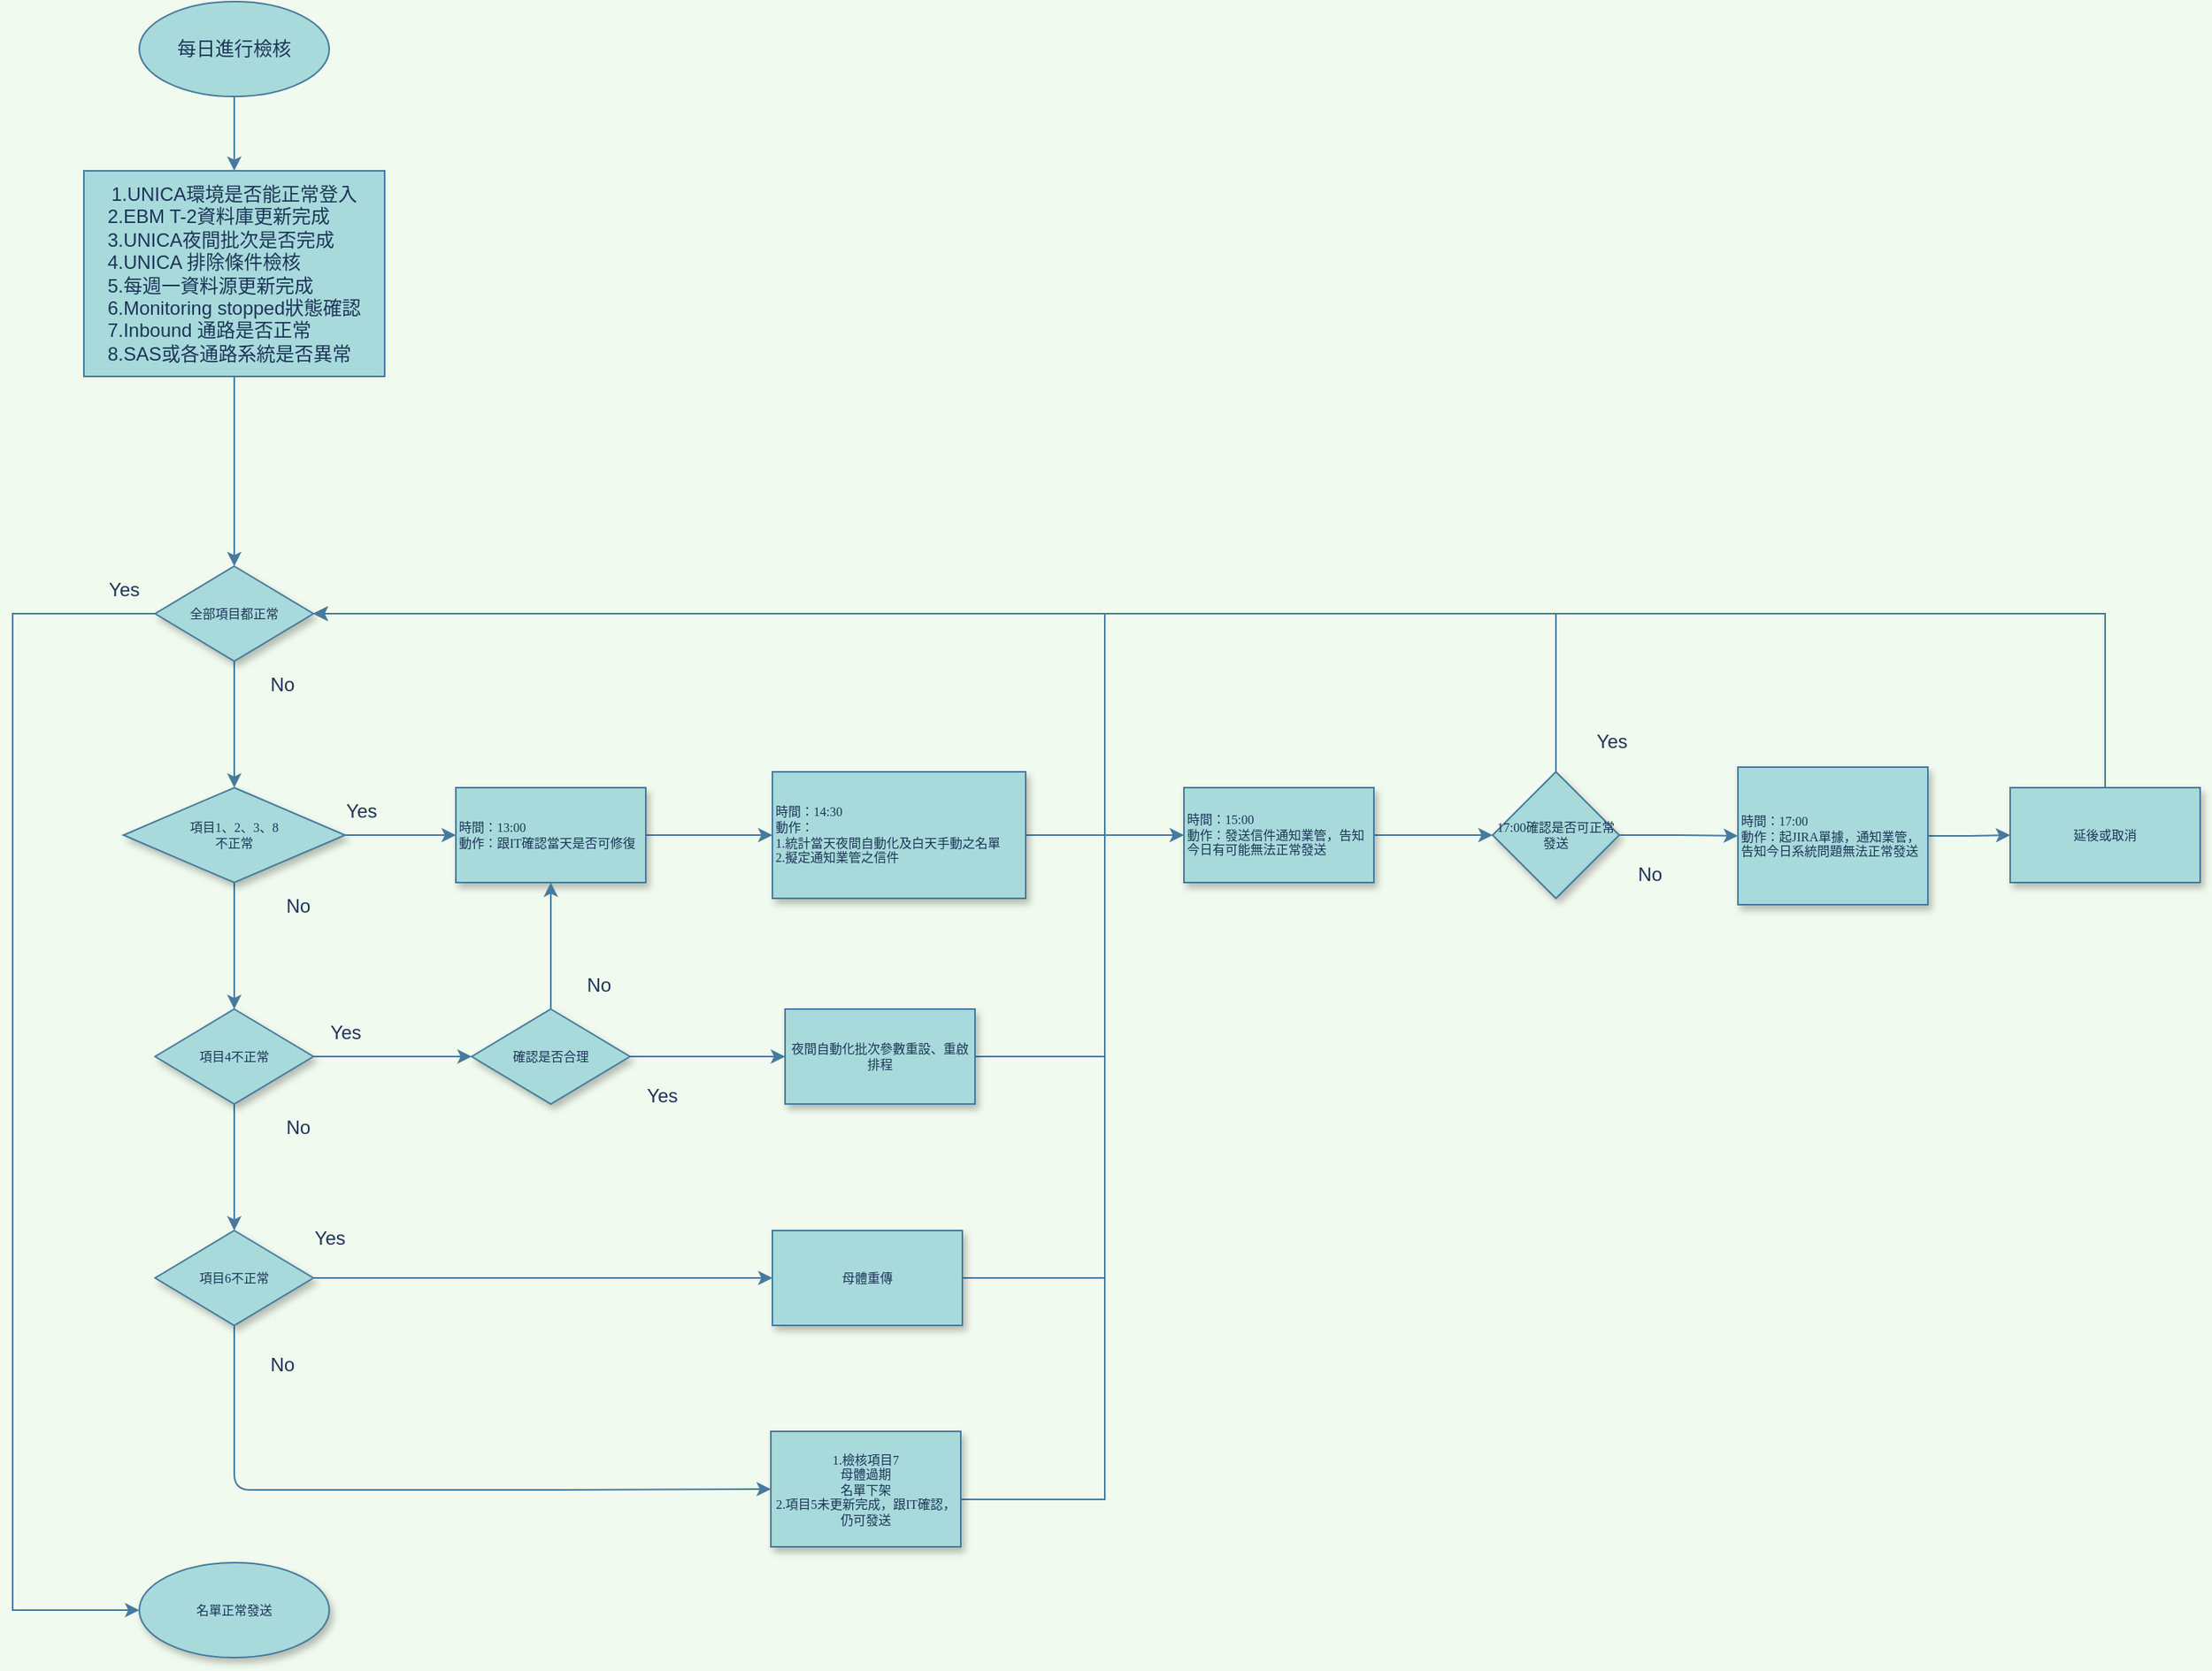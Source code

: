 <mxfile version="20.0.4" type="github">
  <diagram name="Page-1" id="edf60f1a-56cd-e834-aa8a-f176f3a09ee4">
    <mxGraphModel dx="1408" dy="1648" grid="1" gridSize="10" guides="1" tooltips="1" connect="1" arrows="1" fold="1" page="1" pageScale="1" pageWidth="1600" pageHeight="900" background="#F1FAEE" math="0" shadow="0">
      <root>
        <mxCell id="0" />
        <mxCell id="1" parent="0" />
        <mxCell id="rSqbwyXY5E-z53X81SUt-7" value="" style="edgeStyle=orthogonalEdgeStyle;rounded=0;orthogonalLoop=1;jettySize=auto;html=1;fontSize=12;labelBackgroundColor=#F1FAEE;strokeColor=#457B9D;fontColor=#1D3557;" parent="1" source="60e70716793133e9-5" target="rSqbwyXY5E-z53X81SUt-6" edge="1">
          <mxGeometry relative="1" as="geometry" />
        </mxCell>
        <mxCell id="rSqbwyXY5E-z53X81SUt-25" style="edgeStyle=orthogonalEdgeStyle;rounded=0;orthogonalLoop=1;jettySize=auto;html=1;entryX=0;entryY=0.5;entryDx=0;entryDy=0;fontSize=12;labelBackgroundColor=#F1FAEE;strokeColor=#457B9D;fontColor=#1D3557;" parent="1" source="60e70716793133e9-5" target="rSqbwyXY5E-z53X81SUt-22" edge="1">
          <mxGeometry relative="1" as="geometry">
            <Array as="points">
              <mxPoint x="130" y="-460" />
              <mxPoint x="130" y="170" />
              <mxPoint x="210" y="170" />
            </Array>
          </mxGeometry>
        </mxCell>
        <mxCell id="60e70716793133e9-5" value="全部項目都正常" style="rhombus;whiteSpace=wrap;html=1;rounded=0;shadow=1;labelBackgroundColor=none;strokeWidth=1;fontFamily=Verdana;fontSize=8;align=center;fillColor=#A8DADC;strokeColor=#457B9D;fontColor=#1D3557;" parent="1" vertex="1">
          <mxGeometry x="220" y="-490" width="100" height="60" as="geometry" />
        </mxCell>
        <mxCell id="KnLaKp3uKIQBUWNTWZ8N-3" value="" style="edgeStyle=orthogonalEdgeStyle;curved=0;rounded=1;sketch=0;orthogonalLoop=1;jettySize=auto;html=1;fontColor=#1D3557;strokeColor=#457B9D;fillColor=#A8DADC;" edge="1" parent="1" source="rSqbwyXY5E-z53X81SUt-1" target="KnLaKp3uKIQBUWNTWZ8N-2">
          <mxGeometry relative="1" as="geometry" />
        </mxCell>
        <mxCell id="rSqbwyXY5E-z53X81SUt-1" value="每日進行檢核" style="ellipse;whiteSpace=wrap;html=1;fillColor=#A8DADC;strokeColor=#457B9D;fontColor=#1D3557;" parent="1" vertex="1">
          <mxGeometry x="210" y="-847" width="120" height="60" as="geometry" />
        </mxCell>
        <mxCell id="rSqbwyXY5E-z53X81SUt-10" value="" style="edgeStyle=orthogonalEdgeStyle;rounded=0;orthogonalLoop=1;jettySize=auto;html=1;fontSize=12;labelBackgroundColor=#F1FAEE;strokeColor=#457B9D;fontColor=#1D3557;" parent="1" source="rSqbwyXY5E-z53X81SUt-6" target="rSqbwyXY5E-z53X81SUt-9" edge="1">
          <mxGeometry relative="1" as="geometry" />
        </mxCell>
        <mxCell id="rSqbwyXY5E-z53X81SUt-15" value="" style="edgeStyle=orthogonalEdgeStyle;rounded=0;orthogonalLoop=1;jettySize=auto;html=1;fontSize=12;labelBackgroundColor=#F1FAEE;strokeColor=#457B9D;fontColor=#1D3557;" parent="1" source="rSqbwyXY5E-z53X81SUt-6" target="rSqbwyXY5E-z53X81SUt-14" edge="1">
          <mxGeometry relative="1" as="geometry" />
        </mxCell>
        <mxCell id="rSqbwyXY5E-z53X81SUt-6" value="項目1、2、3、8&lt;br&gt;不正常" style="rhombus;whiteSpace=wrap;html=1;rounded=0;shadow=1;labelBackgroundColor=none;strokeWidth=1;fontFamily=Verdana;fontSize=8;align=center;fillColor=#A8DADC;strokeColor=#457B9D;fontColor=#1D3557;" parent="1" vertex="1">
          <mxGeometry x="200" y="-350" width="140" height="60" as="geometry" />
        </mxCell>
        <mxCell id="rSqbwyXY5E-z53X81SUt-27" value="" style="edgeStyle=orthogonalEdgeStyle;rounded=0;orthogonalLoop=1;jettySize=auto;html=1;fontSize=12;labelBackgroundColor=#F1FAEE;strokeColor=#457B9D;fontColor=#1D3557;" parent="1" source="rSqbwyXY5E-z53X81SUt-9" target="rSqbwyXY5E-z53X81SUt-26" edge="1">
          <mxGeometry relative="1" as="geometry" />
        </mxCell>
        <mxCell id="rSqbwyXY5E-z53X81SUt-9" value="&lt;div&gt;&lt;span style=&quot;font-size: 8px;&quot;&gt;時間：13:00&lt;/span&gt;&lt;/div&gt;&lt;div&gt;&lt;span style=&quot;font-size: 8px;&quot;&gt;動作：跟IT確認當天是否可修復&lt;/span&gt;&lt;/div&gt;" style="whiteSpace=wrap;html=1;fontSize=8;fontFamily=Verdana;rounded=0;shadow=1;labelBackgroundColor=none;strokeWidth=1;align=left;fillColor=#A8DADC;strokeColor=#457B9D;fontColor=#1D3557;" parent="1" vertex="1">
          <mxGeometry x="410" y="-350" width="120" height="60" as="geometry" />
        </mxCell>
        <mxCell id="rSqbwyXY5E-z53X81SUt-13" value="Yes" style="text;html=1;resizable=0;autosize=1;align=center;verticalAlign=middle;points=[];fillColor=none;strokeColor=none;rounded=0;fontSize=12;fontColor=#1D3557;" parent="1" vertex="1">
          <mxGeometry x="330" y="-350" width="40" height="30" as="geometry" />
        </mxCell>
        <mxCell id="rSqbwyXY5E-z53X81SUt-17" value="" style="edgeStyle=orthogonalEdgeStyle;rounded=0;orthogonalLoop=1;jettySize=auto;html=1;fontSize=12;labelBackgroundColor=#F1FAEE;strokeColor=#457B9D;fontColor=#1D3557;" parent="1" source="rSqbwyXY5E-z53X81SUt-14" target="rSqbwyXY5E-z53X81SUt-16" edge="1">
          <mxGeometry relative="1" as="geometry" />
        </mxCell>
        <mxCell id="rSqbwyXY5E-z53X81SUt-52" value="" style="edgeStyle=orthogonalEdgeStyle;rounded=0;orthogonalLoop=1;jettySize=auto;html=1;fontSize=12;labelBackgroundColor=#F1FAEE;strokeColor=#457B9D;fontColor=#1D3557;" parent="1" source="rSqbwyXY5E-z53X81SUt-14" target="rSqbwyXY5E-z53X81SUt-51" edge="1">
          <mxGeometry relative="1" as="geometry" />
        </mxCell>
        <mxCell id="rSqbwyXY5E-z53X81SUt-14" value="項目4不正常" style="rhombus;whiteSpace=wrap;html=1;rounded=0;shadow=1;labelBackgroundColor=none;strokeWidth=1;fontFamily=Verdana;fontSize=8;align=center;fillColor=#A8DADC;strokeColor=#457B9D;fontColor=#1D3557;" parent="1" vertex="1">
          <mxGeometry x="220" y="-210" width="100" height="60" as="geometry" />
        </mxCell>
        <mxCell id="rSqbwyXY5E-z53X81SUt-20" value="" style="edgeStyle=orthogonalEdgeStyle;rounded=0;orthogonalLoop=1;jettySize=auto;html=1;fontSize=12;labelBackgroundColor=#F1FAEE;strokeColor=#457B9D;fontColor=#1D3557;" parent="1" source="rSqbwyXY5E-z53X81SUt-16" target="rSqbwyXY5E-z53X81SUt-19" edge="1">
          <mxGeometry relative="1" as="geometry" />
        </mxCell>
        <mxCell id="rSqbwyXY5E-z53X81SUt-48" style="edgeStyle=orthogonalEdgeStyle;rounded=0;orthogonalLoop=1;jettySize=auto;html=1;exitX=0.5;exitY=0;exitDx=0;exitDy=0;entryX=0.5;entryY=1;entryDx=0;entryDy=0;fontSize=12;labelBackgroundColor=#F1FAEE;strokeColor=#457B9D;fontColor=#1D3557;" parent="1" source="rSqbwyXY5E-z53X81SUt-16" target="rSqbwyXY5E-z53X81SUt-9" edge="1">
          <mxGeometry relative="1" as="geometry" />
        </mxCell>
        <mxCell id="rSqbwyXY5E-z53X81SUt-16" value="確認是否合理" style="rhombus;whiteSpace=wrap;html=1;rounded=0;shadow=1;labelBackgroundColor=none;strokeWidth=1;fontFamily=Verdana;fontSize=8;align=center;fillColor=#A8DADC;strokeColor=#457B9D;fontColor=#1D3557;" parent="1" vertex="1">
          <mxGeometry x="420" y="-210" width="100" height="60" as="geometry" />
        </mxCell>
        <mxCell id="rSqbwyXY5E-z53X81SUt-18" value="Yes" style="text;html=1;resizable=0;autosize=1;align=center;verticalAlign=middle;points=[];fillColor=none;strokeColor=none;rounded=0;fontSize=12;fontColor=#1D3557;" parent="1" vertex="1">
          <mxGeometry x="320" y="-210" width="40" height="30" as="geometry" />
        </mxCell>
        <mxCell id="rSqbwyXY5E-z53X81SUt-47" style="edgeStyle=orthogonalEdgeStyle;rounded=0;orthogonalLoop=1;jettySize=auto;html=1;entryX=1;entryY=0.5;entryDx=0;entryDy=0;fontSize=12;labelBackgroundColor=#F1FAEE;strokeColor=#457B9D;fontColor=#1D3557;" parent="1" source="rSqbwyXY5E-z53X81SUt-19" target="60e70716793133e9-5" edge="1">
          <mxGeometry relative="1" as="geometry">
            <Array as="points">
              <mxPoint x="820" y="-180" />
              <mxPoint x="820" y="-460" />
            </Array>
          </mxGeometry>
        </mxCell>
        <mxCell id="rSqbwyXY5E-z53X81SUt-19" value="夜間自動化批次參數重設、重啟排程" style="whiteSpace=wrap;html=1;fontSize=8;fontFamily=Verdana;rounded=0;shadow=1;labelBackgroundColor=none;strokeWidth=1;fillColor=#A8DADC;strokeColor=#457B9D;fontColor=#1D3557;" parent="1" vertex="1">
          <mxGeometry x="618" y="-210" width="120" height="60" as="geometry" />
        </mxCell>
        <mxCell id="rSqbwyXY5E-z53X81SUt-21" value="Yes" style="text;html=1;resizable=0;autosize=1;align=center;verticalAlign=middle;points=[];fillColor=none;strokeColor=none;rounded=0;fontSize=12;fontColor=#1D3557;" parent="1" vertex="1">
          <mxGeometry x="520" y="-170" width="40" height="30" as="geometry" />
        </mxCell>
        <mxCell id="rSqbwyXY5E-z53X81SUt-22" value="名單正常發送" style="ellipse;whiteSpace=wrap;html=1;fontSize=8;fontFamily=Verdana;rounded=0;shadow=1;labelBackgroundColor=none;strokeWidth=1;fillColor=#A8DADC;strokeColor=#457B9D;fontColor=#1D3557;" parent="1" vertex="1">
          <mxGeometry x="210" y="140" width="120" height="60" as="geometry" />
        </mxCell>
        <mxCell id="rSqbwyXY5E-z53X81SUt-24" value="Yes" style="text;html=1;resizable=0;autosize=1;align=center;verticalAlign=middle;points=[];fillColor=none;strokeColor=none;rounded=0;fontSize=12;fontColor=#1D3557;" parent="1" vertex="1">
          <mxGeometry x="180" y="-490" width="40" height="30" as="geometry" />
        </mxCell>
        <mxCell id="rSqbwyXY5E-z53X81SUt-29" value="" style="edgeStyle=orthogonalEdgeStyle;rounded=0;orthogonalLoop=1;jettySize=auto;html=1;fontSize=12;labelBackgroundColor=#F1FAEE;strokeColor=#457B9D;fontColor=#1D3557;" parent="1" source="rSqbwyXY5E-z53X81SUt-26" target="rSqbwyXY5E-z53X81SUt-28" edge="1">
          <mxGeometry relative="1" as="geometry" />
        </mxCell>
        <mxCell id="rSqbwyXY5E-z53X81SUt-26" value="&lt;div&gt;&lt;span style=&quot;font-size: 8px;&quot;&gt;時間：14:30&lt;/span&gt;&lt;/div&gt;&lt;div&gt;&lt;span style=&quot;font-size: 8px;&quot;&gt;動作：&lt;/span&gt;&lt;/div&gt;&lt;div&gt;&lt;span style=&quot;font-size: 8px;&quot;&gt;1.統計當天夜間自動化及白天手動之名單&lt;/span&gt;&lt;/div&gt;&lt;div&gt;&lt;span style=&quot;font-size: 8px;&quot;&gt;2.擬定通知業管之信件&lt;/span&gt;&lt;/div&gt;" style="whiteSpace=wrap;html=1;fontSize=8;fontFamily=Verdana;rounded=0;shadow=1;labelBackgroundColor=none;strokeWidth=1;align=left;fillColor=#A8DADC;strokeColor=#457B9D;fontColor=#1D3557;" parent="1" vertex="1">
          <mxGeometry x="610" y="-360" width="160" height="80" as="geometry" />
        </mxCell>
        <mxCell id="rSqbwyXY5E-z53X81SUt-37" value="" style="edgeStyle=orthogonalEdgeStyle;rounded=0;orthogonalLoop=1;jettySize=auto;html=1;fontSize=12;labelBackgroundColor=#F1FAEE;strokeColor=#457B9D;fontColor=#1D3557;" parent="1" source="rSqbwyXY5E-z53X81SUt-28" target="rSqbwyXY5E-z53X81SUt-36" edge="1">
          <mxGeometry relative="1" as="geometry" />
        </mxCell>
        <mxCell id="rSqbwyXY5E-z53X81SUt-28" value="&lt;div&gt;&lt;span style=&quot;font-size: 8px;&quot;&gt;時間：15:00&lt;/span&gt;&lt;/div&gt;&lt;div&gt;&lt;span style=&quot;font-size: 8px;&quot;&gt;動作：發送信件通知業管，告知今日有可能無法正常發送&lt;/span&gt;&lt;/div&gt;" style="whiteSpace=wrap;html=1;fontSize=8;fontFamily=Verdana;align=left;rounded=0;shadow=1;labelBackgroundColor=none;strokeWidth=1;fillColor=#A8DADC;strokeColor=#457B9D;fontColor=#1D3557;" parent="1" vertex="1">
          <mxGeometry x="870" y="-350" width="120" height="60" as="geometry" />
        </mxCell>
        <mxCell id="rSqbwyXY5E-z53X81SUt-43" value="" style="edgeStyle=orthogonalEdgeStyle;rounded=0;orthogonalLoop=1;jettySize=auto;html=1;fontSize=12;labelBackgroundColor=#F1FAEE;strokeColor=#457B9D;fontColor=#1D3557;" parent="1" source="rSqbwyXY5E-z53X81SUt-30" target="rSqbwyXY5E-z53X81SUt-42" edge="1">
          <mxGeometry relative="1" as="geometry" />
        </mxCell>
        <mxCell id="rSqbwyXY5E-z53X81SUt-30" value="&lt;div&gt;&lt;span style=&quot;font-size: 8px;&quot;&gt;時間：17:00&lt;/span&gt;&lt;/div&gt;&lt;div&gt;&lt;span style=&quot;font-size: 8px;&quot;&gt;動作：起JIRA單據，通知業管，告知今日系統問題無法正常發送&lt;/span&gt;&lt;/div&gt;" style="whiteSpace=wrap;html=1;fontSize=8;fontFamily=Verdana;align=left;rounded=0;shadow=1;labelBackgroundColor=none;strokeWidth=1;fillColor=#A8DADC;strokeColor=#457B9D;fontColor=#1D3557;" parent="1" vertex="1">
          <mxGeometry x="1220" y="-363" width="120" height="87" as="geometry" />
        </mxCell>
        <mxCell id="rSqbwyXY5E-z53X81SUt-40" style="edgeStyle=orthogonalEdgeStyle;rounded=0;orthogonalLoop=1;jettySize=auto;html=1;exitX=0.5;exitY=0;exitDx=0;exitDy=0;entryX=1;entryY=0.5;entryDx=0;entryDy=0;fontSize=12;labelBackgroundColor=#F1FAEE;strokeColor=#457B9D;fontColor=#1D3557;" parent="1" source="rSqbwyXY5E-z53X81SUt-36" target="60e70716793133e9-5" edge="1">
          <mxGeometry relative="1" as="geometry" />
        </mxCell>
        <mxCell id="rSqbwyXY5E-z53X81SUt-41" style="edgeStyle=orthogonalEdgeStyle;rounded=0;orthogonalLoop=1;jettySize=auto;html=1;exitX=1;exitY=0.5;exitDx=0;exitDy=0;fontSize=12;labelBackgroundColor=#F1FAEE;strokeColor=#457B9D;fontColor=#1D3557;" parent="1" source="rSqbwyXY5E-z53X81SUt-36" target="rSqbwyXY5E-z53X81SUt-30" edge="1">
          <mxGeometry relative="1" as="geometry" />
        </mxCell>
        <mxCell id="rSqbwyXY5E-z53X81SUt-36" value="17:00確認是否可正常發送" style="rhombus;whiteSpace=wrap;html=1;fontSize=8;fontFamily=Verdana;align=center;rounded=0;shadow=1;labelBackgroundColor=none;strokeWidth=1;fillColor=#A8DADC;strokeColor=#457B9D;fontColor=#1D3557;" parent="1" vertex="1">
          <mxGeometry x="1065" y="-360" width="80" height="80" as="geometry" />
        </mxCell>
        <mxCell id="rSqbwyXY5E-z53X81SUt-39" value="Yes" style="text;html=1;resizable=0;autosize=1;align=center;verticalAlign=middle;points=[];fillColor=none;strokeColor=none;rounded=0;fontSize=12;fontColor=#1D3557;" parent="1" vertex="1">
          <mxGeometry x="1120" y="-394" width="40" height="30" as="geometry" />
        </mxCell>
        <mxCell id="rSqbwyXY5E-z53X81SUt-44" style="edgeStyle=orthogonalEdgeStyle;rounded=0;orthogonalLoop=1;jettySize=auto;html=1;entryX=1;entryY=0.5;entryDx=0;entryDy=0;fontSize=12;labelBackgroundColor=#F1FAEE;strokeColor=#457B9D;fontColor=#1D3557;" parent="1" source="rSqbwyXY5E-z53X81SUt-42" target="60e70716793133e9-5" edge="1">
          <mxGeometry relative="1" as="geometry">
            <Array as="points">
              <mxPoint x="1452" y="-460" />
            </Array>
          </mxGeometry>
        </mxCell>
        <mxCell id="rSqbwyXY5E-z53X81SUt-42" value="延後或取消" style="whiteSpace=wrap;html=1;fontSize=8;fontFamily=Verdana;align=center;rounded=0;shadow=1;labelBackgroundColor=none;strokeWidth=1;fillColor=#A8DADC;strokeColor=#457B9D;fontColor=#1D3557;" parent="1" vertex="1">
          <mxGeometry x="1392" y="-350" width="120" height="60" as="geometry" />
        </mxCell>
        <mxCell id="rSqbwyXY5E-z53X81SUt-45" value="No" style="text;html=1;resizable=0;autosize=1;align=center;verticalAlign=middle;points=[];fillColor=none;strokeColor=none;rounded=0;fontSize=12;fontColor=#1D3557;" parent="1" vertex="1">
          <mxGeometry x="280" y="-430" width="40" height="30" as="geometry" />
        </mxCell>
        <mxCell id="rSqbwyXY5E-z53X81SUt-46" value="No" style="text;html=1;resizable=0;autosize=1;align=center;verticalAlign=middle;points=[];fillColor=none;strokeColor=none;rounded=0;fontSize=12;fontColor=#1D3557;" parent="1" vertex="1">
          <mxGeometry x="1144" y="-310" width="40" height="30" as="geometry" />
        </mxCell>
        <mxCell id="rSqbwyXY5E-z53X81SUt-49" value="No" style="text;html=1;resizable=0;autosize=1;align=center;verticalAlign=middle;points=[];fillColor=none;strokeColor=none;rounded=0;fontSize=12;fontColor=#1D3557;" parent="1" vertex="1">
          <mxGeometry x="480" y="-240" width="40" height="30" as="geometry" />
        </mxCell>
        <mxCell id="rSqbwyXY5E-z53X81SUt-50" value="No" style="text;html=1;resizable=0;autosize=1;align=center;verticalAlign=middle;points=[];fillColor=none;strokeColor=none;rounded=0;fontSize=12;fontColor=#1D3557;" parent="1" vertex="1">
          <mxGeometry x="290" y="-290" width="40" height="30" as="geometry" />
        </mxCell>
        <mxCell id="rSqbwyXY5E-z53X81SUt-54" value="" style="edgeStyle=orthogonalEdgeStyle;rounded=0;orthogonalLoop=1;jettySize=auto;html=1;fontSize=12;entryX=0;entryY=0.5;entryDx=0;entryDy=0;labelBackgroundColor=#F1FAEE;strokeColor=#457B9D;fontColor=#1D3557;" parent="1" source="rSqbwyXY5E-z53X81SUt-51" target="rSqbwyXY5E-z53X81SUt-61" edge="1">
          <mxGeometry relative="1" as="geometry">
            <mxPoint x="420" y="-40" as="targetPoint" />
          </mxGeometry>
        </mxCell>
        <mxCell id="KnLaKp3uKIQBUWNTWZ8N-1" style="edgeStyle=orthogonalEdgeStyle;curved=0;rounded=1;sketch=0;orthogonalLoop=1;jettySize=auto;html=1;entryX=0;entryY=0.5;entryDx=0;entryDy=0;fontColor=#1D3557;strokeColor=#457B9D;fillColor=#A8DADC;" edge="1" parent="1" source="rSqbwyXY5E-z53X81SUt-51" target="rSqbwyXY5E-z53X81SUt-65">
          <mxGeometry relative="1" as="geometry">
            <Array as="points">
              <mxPoint x="270" y="94" />
              <mxPoint x="465" y="94" />
            </Array>
          </mxGeometry>
        </mxCell>
        <mxCell id="rSqbwyXY5E-z53X81SUt-51" value="項目6不正常" style="rhombus;whiteSpace=wrap;html=1;rounded=0;shadow=1;labelBackgroundColor=none;strokeWidth=1;fontFamily=Verdana;fontSize=8;align=center;fillColor=#A8DADC;strokeColor=#457B9D;fontColor=#1D3557;" parent="1" vertex="1">
          <mxGeometry x="220" y="-70" width="100" height="60" as="geometry" />
        </mxCell>
        <mxCell id="rSqbwyXY5E-z53X81SUt-55" value="No" style="text;html=1;resizable=0;autosize=1;align=center;verticalAlign=middle;points=[];fillColor=none;strokeColor=none;rounded=0;fontSize=12;fontColor=#1D3557;" parent="1" vertex="1">
          <mxGeometry x="290" y="-150" width="40" height="30" as="geometry" />
        </mxCell>
        <mxCell id="rSqbwyXY5E-z53X81SUt-56" value="Yes" style="text;html=1;resizable=0;autosize=1;align=center;verticalAlign=middle;points=[];fillColor=none;strokeColor=none;rounded=0;fontSize=12;fontColor=#1D3557;" parent="1" vertex="1">
          <mxGeometry x="310" y="-80" width="40" height="30" as="geometry" />
        </mxCell>
        <mxCell id="rSqbwyXY5E-z53X81SUt-64" style="edgeStyle=orthogonalEdgeStyle;rounded=0;orthogonalLoop=1;jettySize=auto;html=1;exitX=1;exitY=0.5;exitDx=0;exitDy=0;entryX=1;entryY=0.5;entryDx=0;entryDy=0;fontSize=12;labelBackgroundColor=#F1FAEE;strokeColor=#457B9D;fontColor=#1D3557;" parent="1" source="rSqbwyXY5E-z53X81SUt-61" target="60e70716793133e9-5" edge="1">
          <mxGeometry relative="1" as="geometry">
            <Array as="points">
              <mxPoint x="820" y="-40" />
              <mxPoint x="820" y="-460" />
            </Array>
          </mxGeometry>
        </mxCell>
        <mxCell id="rSqbwyXY5E-z53X81SUt-61" value="母體重傳" style="whiteSpace=wrap;html=1;fontSize=8;fontFamily=Verdana;rounded=0;shadow=1;labelBackgroundColor=none;strokeWidth=1;fillColor=#A8DADC;strokeColor=#457B9D;fontColor=#1D3557;" parent="1" vertex="1">
          <mxGeometry x="610" y="-70" width="120" height="60" as="geometry" />
        </mxCell>
        <mxCell id="rSqbwyXY5E-z53X81SUt-67" style="edgeStyle=orthogonalEdgeStyle;rounded=0;orthogonalLoop=1;jettySize=auto;html=1;exitX=1;exitY=0.5;exitDx=0;exitDy=0;fontSize=12;labelBackgroundColor=#F1FAEE;strokeColor=#457B9D;fontColor=#1D3557;" parent="1" source="rSqbwyXY5E-z53X81SUt-65" edge="1">
          <mxGeometry relative="1" as="geometry">
            <mxPoint x="320" y="-460" as="targetPoint" />
            <Array as="points">
              <mxPoint x="820" y="100" />
              <mxPoint x="820" y="-460" />
            </Array>
          </mxGeometry>
        </mxCell>
        <mxCell id="rSqbwyXY5E-z53X81SUt-65" value="1.檢核項目7&lt;br&gt;母體過期&lt;br&gt;名單下架&lt;br&gt;2.項目5未更新完成，跟IT確認，仍可發送" style="whiteSpace=wrap;html=1;fontSize=8;fontFamily=Verdana;rounded=0;shadow=1;labelBackgroundColor=none;strokeWidth=1;fillColor=#A8DADC;strokeColor=#457B9D;fontColor=#1D3557;" parent="1" vertex="1">
          <mxGeometry x="609" y="57" width="120" height="73" as="geometry" />
        </mxCell>
        <mxCell id="rSqbwyXY5E-z53X81SUt-68" value="No" style="text;html=1;resizable=0;autosize=1;align=center;verticalAlign=middle;points=[];fillColor=none;strokeColor=none;rounded=0;fontSize=12;fontColor=#1D3557;" parent="1" vertex="1">
          <mxGeometry x="280" width="40" height="30" as="geometry" />
        </mxCell>
        <mxCell id="KnLaKp3uKIQBUWNTWZ8N-4" style="edgeStyle=orthogonalEdgeStyle;curved=0;rounded=1;sketch=0;orthogonalLoop=1;jettySize=auto;html=1;entryX=0.5;entryY=0;entryDx=0;entryDy=0;fontColor=#1D3557;strokeColor=#457B9D;fillColor=#A8DADC;" edge="1" parent="1" source="KnLaKp3uKIQBUWNTWZ8N-2" target="60e70716793133e9-5">
          <mxGeometry relative="1" as="geometry" />
        </mxCell>
        <mxCell id="KnLaKp3uKIQBUWNTWZ8N-2" value="&lt;span style=&quot;text-align: left; background-color: initial;&quot;&gt;1.UNICA環境是否能正常登入&lt;/span&gt;&lt;br&gt;&lt;div style=&quot;text-align: left;&quot;&gt;2.EBM T-2資料庫更新完成&lt;/div&gt;&lt;div style=&quot;text-align: left;&quot;&gt;3.UNICA夜間批次是否完成&lt;/div&gt;&lt;div style=&quot;text-align: left;&quot;&gt;4.UNICA 排除條件檢核&lt;/div&gt;&lt;div style=&quot;text-align: left;&quot;&gt;5.每週一資料源更新完成&lt;/div&gt;&lt;div style=&quot;text-align: left;&quot;&gt;6.Monitoring stopped狀態確認&lt;/div&gt;&lt;div style=&quot;text-align: left;&quot;&gt;7.Inbound 通路是否正常&lt;/div&gt;&lt;div style=&quot;text-align: left;&quot;&gt;8.SAS或各通路系統是否異常&lt;/div&gt;" style="whiteSpace=wrap;html=1;fillColor=#A8DADC;strokeColor=#457B9D;fontColor=#1D3557;" vertex="1" parent="1">
          <mxGeometry x="175" y="-740" width="190" height="130" as="geometry" />
        </mxCell>
      </root>
    </mxGraphModel>
  </diagram>
</mxfile>
